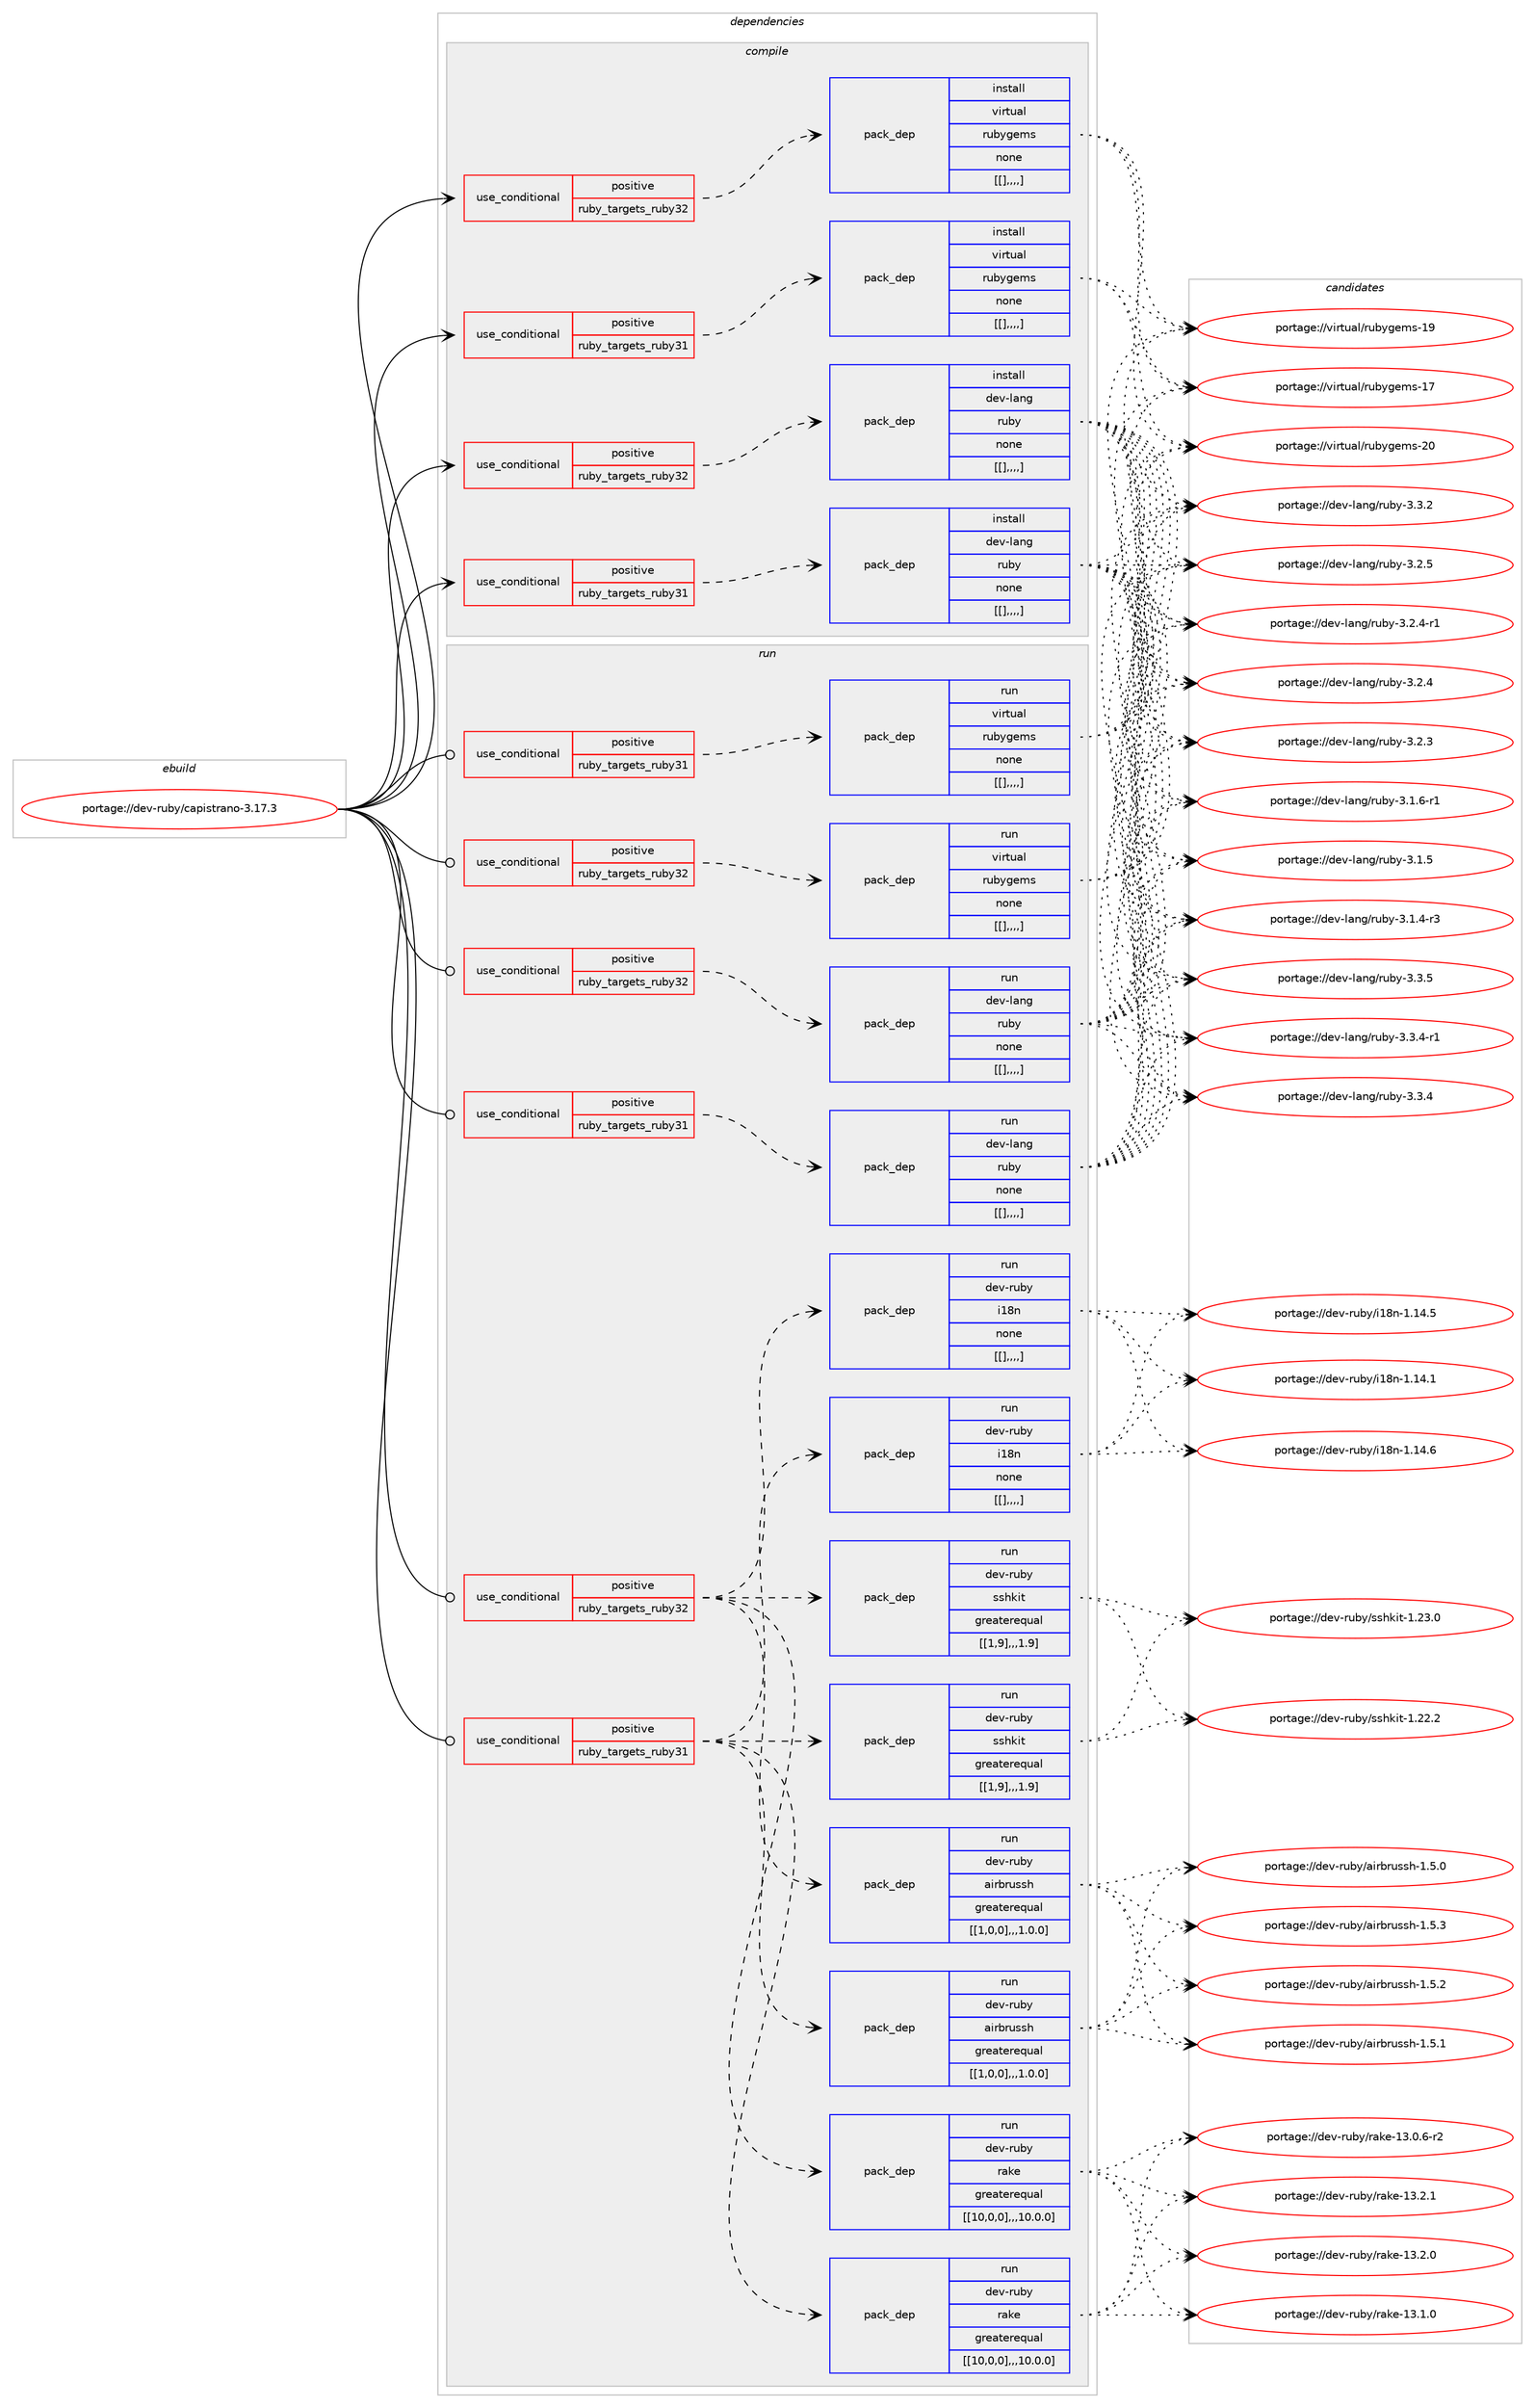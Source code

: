 digraph prolog {

# *************
# Graph options
# *************

newrank=true;
concentrate=true;
compound=true;
graph [rankdir=LR,fontname=Helvetica,fontsize=10,ranksep=1.5];#, ranksep=2.5, nodesep=0.2];
edge  [arrowhead=vee];
node  [fontname=Helvetica,fontsize=10];

# **********
# The ebuild
# **********

subgraph cluster_leftcol {
color=gray;
label=<<i>ebuild</i>>;
id [label="portage://dev-ruby/capistrano-3.17.3", color=red, width=4, href="../dev-ruby/capistrano-3.17.3.svg"];
}

# ****************
# The dependencies
# ****************

subgraph cluster_midcol {
color=gray;
label=<<i>dependencies</i>>;
subgraph cluster_compile {
fillcolor="#eeeeee";
style=filled;
label=<<i>compile</i>>;
subgraph cond47292 {
dependency182400 [label=<<TABLE BORDER="0" CELLBORDER="1" CELLSPACING="0" CELLPADDING="4"><TR><TD ROWSPAN="3" CELLPADDING="10">use_conditional</TD></TR><TR><TD>positive</TD></TR><TR><TD>ruby_targets_ruby31</TD></TR></TABLE>>, shape=none, color=red];
subgraph pack133827 {
dependency182401 [label=<<TABLE BORDER="0" CELLBORDER="1" CELLSPACING="0" CELLPADDING="4" WIDTH="220"><TR><TD ROWSPAN="6" CELLPADDING="30">pack_dep</TD></TR><TR><TD WIDTH="110">install</TD></TR><TR><TD>dev-lang</TD></TR><TR><TD>ruby</TD></TR><TR><TD>none</TD></TR><TR><TD>[[],,,,]</TD></TR></TABLE>>, shape=none, color=blue];
}
dependency182400:e -> dependency182401:w [weight=20,style="dashed",arrowhead="vee"];
}
id:e -> dependency182400:w [weight=20,style="solid",arrowhead="vee"];
subgraph cond47293 {
dependency182402 [label=<<TABLE BORDER="0" CELLBORDER="1" CELLSPACING="0" CELLPADDING="4"><TR><TD ROWSPAN="3" CELLPADDING="10">use_conditional</TD></TR><TR><TD>positive</TD></TR><TR><TD>ruby_targets_ruby31</TD></TR></TABLE>>, shape=none, color=red];
subgraph pack133828 {
dependency182403 [label=<<TABLE BORDER="0" CELLBORDER="1" CELLSPACING="0" CELLPADDING="4" WIDTH="220"><TR><TD ROWSPAN="6" CELLPADDING="30">pack_dep</TD></TR><TR><TD WIDTH="110">install</TD></TR><TR><TD>virtual</TD></TR><TR><TD>rubygems</TD></TR><TR><TD>none</TD></TR><TR><TD>[[],,,,]</TD></TR></TABLE>>, shape=none, color=blue];
}
dependency182402:e -> dependency182403:w [weight=20,style="dashed",arrowhead="vee"];
}
id:e -> dependency182402:w [weight=20,style="solid",arrowhead="vee"];
subgraph cond47294 {
dependency182404 [label=<<TABLE BORDER="0" CELLBORDER="1" CELLSPACING="0" CELLPADDING="4"><TR><TD ROWSPAN="3" CELLPADDING="10">use_conditional</TD></TR><TR><TD>positive</TD></TR><TR><TD>ruby_targets_ruby32</TD></TR></TABLE>>, shape=none, color=red];
subgraph pack133829 {
dependency182405 [label=<<TABLE BORDER="0" CELLBORDER="1" CELLSPACING="0" CELLPADDING="4" WIDTH="220"><TR><TD ROWSPAN="6" CELLPADDING="30">pack_dep</TD></TR><TR><TD WIDTH="110">install</TD></TR><TR><TD>dev-lang</TD></TR><TR><TD>ruby</TD></TR><TR><TD>none</TD></TR><TR><TD>[[],,,,]</TD></TR></TABLE>>, shape=none, color=blue];
}
dependency182404:e -> dependency182405:w [weight=20,style="dashed",arrowhead="vee"];
}
id:e -> dependency182404:w [weight=20,style="solid",arrowhead="vee"];
subgraph cond47295 {
dependency182406 [label=<<TABLE BORDER="0" CELLBORDER="1" CELLSPACING="0" CELLPADDING="4"><TR><TD ROWSPAN="3" CELLPADDING="10">use_conditional</TD></TR><TR><TD>positive</TD></TR><TR><TD>ruby_targets_ruby32</TD></TR></TABLE>>, shape=none, color=red];
subgraph pack133830 {
dependency182407 [label=<<TABLE BORDER="0" CELLBORDER="1" CELLSPACING="0" CELLPADDING="4" WIDTH="220"><TR><TD ROWSPAN="6" CELLPADDING="30">pack_dep</TD></TR><TR><TD WIDTH="110">install</TD></TR><TR><TD>virtual</TD></TR><TR><TD>rubygems</TD></TR><TR><TD>none</TD></TR><TR><TD>[[],,,,]</TD></TR></TABLE>>, shape=none, color=blue];
}
dependency182406:e -> dependency182407:w [weight=20,style="dashed",arrowhead="vee"];
}
id:e -> dependency182406:w [weight=20,style="solid",arrowhead="vee"];
}
subgraph cluster_compileandrun {
fillcolor="#eeeeee";
style=filled;
label=<<i>compile and run</i>>;
}
subgraph cluster_run {
fillcolor="#eeeeee";
style=filled;
label=<<i>run</i>>;
subgraph cond47296 {
dependency182408 [label=<<TABLE BORDER="0" CELLBORDER="1" CELLSPACING="0" CELLPADDING="4"><TR><TD ROWSPAN="3" CELLPADDING="10">use_conditional</TD></TR><TR><TD>positive</TD></TR><TR><TD>ruby_targets_ruby31</TD></TR></TABLE>>, shape=none, color=red];
subgraph pack133831 {
dependency182409 [label=<<TABLE BORDER="0" CELLBORDER="1" CELLSPACING="0" CELLPADDING="4" WIDTH="220"><TR><TD ROWSPAN="6" CELLPADDING="30">pack_dep</TD></TR><TR><TD WIDTH="110">run</TD></TR><TR><TD>dev-lang</TD></TR><TR><TD>ruby</TD></TR><TR><TD>none</TD></TR><TR><TD>[[],,,,]</TD></TR></TABLE>>, shape=none, color=blue];
}
dependency182408:e -> dependency182409:w [weight=20,style="dashed",arrowhead="vee"];
}
id:e -> dependency182408:w [weight=20,style="solid",arrowhead="odot"];
subgraph cond47297 {
dependency182410 [label=<<TABLE BORDER="0" CELLBORDER="1" CELLSPACING="0" CELLPADDING="4"><TR><TD ROWSPAN="3" CELLPADDING="10">use_conditional</TD></TR><TR><TD>positive</TD></TR><TR><TD>ruby_targets_ruby31</TD></TR></TABLE>>, shape=none, color=red];
subgraph pack133832 {
dependency182411 [label=<<TABLE BORDER="0" CELLBORDER="1" CELLSPACING="0" CELLPADDING="4" WIDTH="220"><TR><TD ROWSPAN="6" CELLPADDING="30">pack_dep</TD></TR><TR><TD WIDTH="110">run</TD></TR><TR><TD>dev-ruby</TD></TR><TR><TD>airbrussh</TD></TR><TR><TD>greaterequal</TD></TR><TR><TD>[[1,0,0],,,1.0.0]</TD></TR></TABLE>>, shape=none, color=blue];
}
dependency182410:e -> dependency182411:w [weight=20,style="dashed",arrowhead="vee"];
subgraph pack133833 {
dependency182412 [label=<<TABLE BORDER="0" CELLBORDER="1" CELLSPACING="0" CELLPADDING="4" WIDTH="220"><TR><TD ROWSPAN="6" CELLPADDING="30">pack_dep</TD></TR><TR><TD WIDTH="110">run</TD></TR><TR><TD>dev-ruby</TD></TR><TR><TD>sshkit</TD></TR><TR><TD>greaterequal</TD></TR><TR><TD>[[1,9],,,1.9]</TD></TR></TABLE>>, shape=none, color=blue];
}
dependency182410:e -> dependency182412:w [weight=20,style="dashed",arrowhead="vee"];
subgraph pack133834 {
dependency182413 [label=<<TABLE BORDER="0" CELLBORDER="1" CELLSPACING="0" CELLPADDING="4" WIDTH="220"><TR><TD ROWSPAN="6" CELLPADDING="30">pack_dep</TD></TR><TR><TD WIDTH="110">run</TD></TR><TR><TD>dev-ruby</TD></TR><TR><TD>rake</TD></TR><TR><TD>greaterequal</TD></TR><TR><TD>[[10,0,0],,,10.0.0]</TD></TR></TABLE>>, shape=none, color=blue];
}
dependency182410:e -> dependency182413:w [weight=20,style="dashed",arrowhead="vee"];
subgraph pack133835 {
dependency182414 [label=<<TABLE BORDER="0" CELLBORDER="1" CELLSPACING="0" CELLPADDING="4" WIDTH="220"><TR><TD ROWSPAN="6" CELLPADDING="30">pack_dep</TD></TR><TR><TD WIDTH="110">run</TD></TR><TR><TD>dev-ruby</TD></TR><TR><TD>i18n</TD></TR><TR><TD>none</TD></TR><TR><TD>[[],,,,]</TD></TR></TABLE>>, shape=none, color=blue];
}
dependency182410:e -> dependency182414:w [weight=20,style="dashed",arrowhead="vee"];
}
id:e -> dependency182410:w [weight=20,style="solid",arrowhead="odot"];
subgraph cond47298 {
dependency182415 [label=<<TABLE BORDER="0" CELLBORDER="1" CELLSPACING="0" CELLPADDING="4"><TR><TD ROWSPAN="3" CELLPADDING="10">use_conditional</TD></TR><TR><TD>positive</TD></TR><TR><TD>ruby_targets_ruby31</TD></TR></TABLE>>, shape=none, color=red];
subgraph pack133836 {
dependency182416 [label=<<TABLE BORDER="0" CELLBORDER="1" CELLSPACING="0" CELLPADDING="4" WIDTH="220"><TR><TD ROWSPAN="6" CELLPADDING="30">pack_dep</TD></TR><TR><TD WIDTH="110">run</TD></TR><TR><TD>virtual</TD></TR><TR><TD>rubygems</TD></TR><TR><TD>none</TD></TR><TR><TD>[[],,,,]</TD></TR></TABLE>>, shape=none, color=blue];
}
dependency182415:e -> dependency182416:w [weight=20,style="dashed",arrowhead="vee"];
}
id:e -> dependency182415:w [weight=20,style="solid",arrowhead="odot"];
subgraph cond47299 {
dependency182417 [label=<<TABLE BORDER="0" CELLBORDER="1" CELLSPACING="0" CELLPADDING="4"><TR><TD ROWSPAN="3" CELLPADDING="10">use_conditional</TD></TR><TR><TD>positive</TD></TR><TR><TD>ruby_targets_ruby32</TD></TR></TABLE>>, shape=none, color=red];
subgraph pack133837 {
dependency182418 [label=<<TABLE BORDER="0" CELLBORDER="1" CELLSPACING="0" CELLPADDING="4" WIDTH="220"><TR><TD ROWSPAN="6" CELLPADDING="30">pack_dep</TD></TR><TR><TD WIDTH="110">run</TD></TR><TR><TD>dev-lang</TD></TR><TR><TD>ruby</TD></TR><TR><TD>none</TD></TR><TR><TD>[[],,,,]</TD></TR></TABLE>>, shape=none, color=blue];
}
dependency182417:e -> dependency182418:w [weight=20,style="dashed",arrowhead="vee"];
}
id:e -> dependency182417:w [weight=20,style="solid",arrowhead="odot"];
subgraph cond47300 {
dependency182419 [label=<<TABLE BORDER="0" CELLBORDER="1" CELLSPACING="0" CELLPADDING="4"><TR><TD ROWSPAN="3" CELLPADDING="10">use_conditional</TD></TR><TR><TD>positive</TD></TR><TR><TD>ruby_targets_ruby32</TD></TR></TABLE>>, shape=none, color=red];
subgraph pack133838 {
dependency182420 [label=<<TABLE BORDER="0" CELLBORDER="1" CELLSPACING="0" CELLPADDING="4" WIDTH="220"><TR><TD ROWSPAN="6" CELLPADDING="30">pack_dep</TD></TR><TR><TD WIDTH="110">run</TD></TR><TR><TD>dev-ruby</TD></TR><TR><TD>airbrussh</TD></TR><TR><TD>greaterequal</TD></TR><TR><TD>[[1,0,0],,,1.0.0]</TD></TR></TABLE>>, shape=none, color=blue];
}
dependency182419:e -> dependency182420:w [weight=20,style="dashed",arrowhead="vee"];
subgraph pack133839 {
dependency182421 [label=<<TABLE BORDER="0" CELLBORDER="1" CELLSPACING="0" CELLPADDING="4" WIDTH="220"><TR><TD ROWSPAN="6" CELLPADDING="30">pack_dep</TD></TR><TR><TD WIDTH="110">run</TD></TR><TR><TD>dev-ruby</TD></TR><TR><TD>sshkit</TD></TR><TR><TD>greaterequal</TD></TR><TR><TD>[[1,9],,,1.9]</TD></TR></TABLE>>, shape=none, color=blue];
}
dependency182419:e -> dependency182421:w [weight=20,style="dashed",arrowhead="vee"];
subgraph pack133840 {
dependency182422 [label=<<TABLE BORDER="0" CELLBORDER="1" CELLSPACING="0" CELLPADDING="4" WIDTH="220"><TR><TD ROWSPAN="6" CELLPADDING="30">pack_dep</TD></TR><TR><TD WIDTH="110">run</TD></TR><TR><TD>dev-ruby</TD></TR><TR><TD>rake</TD></TR><TR><TD>greaterequal</TD></TR><TR><TD>[[10,0,0],,,10.0.0]</TD></TR></TABLE>>, shape=none, color=blue];
}
dependency182419:e -> dependency182422:w [weight=20,style="dashed",arrowhead="vee"];
subgraph pack133841 {
dependency182423 [label=<<TABLE BORDER="0" CELLBORDER="1" CELLSPACING="0" CELLPADDING="4" WIDTH="220"><TR><TD ROWSPAN="6" CELLPADDING="30">pack_dep</TD></TR><TR><TD WIDTH="110">run</TD></TR><TR><TD>dev-ruby</TD></TR><TR><TD>i18n</TD></TR><TR><TD>none</TD></TR><TR><TD>[[],,,,]</TD></TR></TABLE>>, shape=none, color=blue];
}
dependency182419:e -> dependency182423:w [weight=20,style="dashed",arrowhead="vee"];
}
id:e -> dependency182419:w [weight=20,style="solid",arrowhead="odot"];
subgraph cond47301 {
dependency182424 [label=<<TABLE BORDER="0" CELLBORDER="1" CELLSPACING="0" CELLPADDING="4"><TR><TD ROWSPAN="3" CELLPADDING="10">use_conditional</TD></TR><TR><TD>positive</TD></TR><TR><TD>ruby_targets_ruby32</TD></TR></TABLE>>, shape=none, color=red];
subgraph pack133842 {
dependency182425 [label=<<TABLE BORDER="0" CELLBORDER="1" CELLSPACING="0" CELLPADDING="4" WIDTH="220"><TR><TD ROWSPAN="6" CELLPADDING="30">pack_dep</TD></TR><TR><TD WIDTH="110">run</TD></TR><TR><TD>virtual</TD></TR><TR><TD>rubygems</TD></TR><TR><TD>none</TD></TR><TR><TD>[[],,,,]</TD></TR></TABLE>>, shape=none, color=blue];
}
dependency182424:e -> dependency182425:w [weight=20,style="dashed",arrowhead="vee"];
}
id:e -> dependency182424:w [weight=20,style="solid",arrowhead="odot"];
}
}

# **************
# The candidates
# **************

subgraph cluster_choices {
rank=same;
color=gray;
label=<<i>candidates</i>>;

subgraph choice133827 {
color=black;
nodesep=1;
choice10010111845108971101034711411798121455146514653 [label="portage://dev-lang/ruby-3.3.5", color=red, width=4,href="../dev-lang/ruby-3.3.5.svg"];
choice100101118451089711010347114117981214551465146524511449 [label="portage://dev-lang/ruby-3.3.4-r1", color=red, width=4,href="../dev-lang/ruby-3.3.4-r1.svg"];
choice10010111845108971101034711411798121455146514652 [label="portage://dev-lang/ruby-3.3.4", color=red, width=4,href="../dev-lang/ruby-3.3.4.svg"];
choice10010111845108971101034711411798121455146514650 [label="portage://dev-lang/ruby-3.3.2", color=red, width=4,href="../dev-lang/ruby-3.3.2.svg"];
choice10010111845108971101034711411798121455146504653 [label="portage://dev-lang/ruby-3.2.5", color=red, width=4,href="../dev-lang/ruby-3.2.5.svg"];
choice100101118451089711010347114117981214551465046524511449 [label="portage://dev-lang/ruby-3.2.4-r1", color=red, width=4,href="../dev-lang/ruby-3.2.4-r1.svg"];
choice10010111845108971101034711411798121455146504652 [label="portage://dev-lang/ruby-3.2.4", color=red, width=4,href="../dev-lang/ruby-3.2.4.svg"];
choice10010111845108971101034711411798121455146504651 [label="portage://dev-lang/ruby-3.2.3", color=red, width=4,href="../dev-lang/ruby-3.2.3.svg"];
choice100101118451089711010347114117981214551464946544511449 [label="portage://dev-lang/ruby-3.1.6-r1", color=red, width=4,href="../dev-lang/ruby-3.1.6-r1.svg"];
choice10010111845108971101034711411798121455146494653 [label="portage://dev-lang/ruby-3.1.5", color=red, width=4,href="../dev-lang/ruby-3.1.5.svg"];
choice100101118451089711010347114117981214551464946524511451 [label="portage://dev-lang/ruby-3.1.4-r3", color=red, width=4,href="../dev-lang/ruby-3.1.4-r3.svg"];
dependency182401:e -> choice10010111845108971101034711411798121455146514653:w [style=dotted,weight="100"];
dependency182401:e -> choice100101118451089711010347114117981214551465146524511449:w [style=dotted,weight="100"];
dependency182401:e -> choice10010111845108971101034711411798121455146514652:w [style=dotted,weight="100"];
dependency182401:e -> choice10010111845108971101034711411798121455146514650:w [style=dotted,weight="100"];
dependency182401:e -> choice10010111845108971101034711411798121455146504653:w [style=dotted,weight="100"];
dependency182401:e -> choice100101118451089711010347114117981214551465046524511449:w [style=dotted,weight="100"];
dependency182401:e -> choice10010111845108971101034711411798121455146504652:w [style=dotted,weight="100"];
dependency182401:e -> choice10010111845108971101034711411798121455146504651:w [style=dotted,weight="100"];
dependency182401:e -> choice100101118451089711010347114117981214551464946544511449:w [style=dotted,weight="100"];
dependency182401:e -> choice10010111845108971101034711411798121455146494653:w [style=dotted,weight="100"];
dependency182401:e -> choice100101118451089711010347114117981214551464946524511451:w [style=dotted,weight="100"];
}
subgraph choice133828 {
color=black;
nodesep=1;
choice118105114116117971084711411798121103101109115455048 [label="portage://virtual/rubygems-20", color=red, width=4,href="../virtual/rubygems-20.svg"];
choice118105114116117971084711411798121103101109115454957 [label="portage://virtual/rubygems-19", color=red, width=4,href="../virtual/rubygems-19.svg"];
choice118105114116117971084711411798121103101109115454955 [label="portage://virtual/rubygems-17", color=red, width=4,href="../virtual/rubygems-17.svg"];
dependency182403:e -> choice118105114116117971084711411798121103101109115455048:w [style=dotted,weight="100"];
dependency182403:e -> choice118105114116117971084711411798121103101109115454957:w [style=dotted,weight="100"];
dependency182403:e -> choice118105114116117971084711411798121103101109115454955:w [style=dotted,weight="100"];
}
subgraph choice133829 {
color=black;
nodesep=1;
choice10010111845108971101034711411798121455146514653 [label="portage://dev-lang/ruby-3.3.5", color=red, width=4,href="../dev-lang/ruby-3.3.5.svg"];
choice100101118451089711010347114117981214551465146524511449 [label="portage://dev-lang/ruby-3.3.4-r1", color=red, width=4,href="../dev-lang/ruby-3.3.4-r1.svg"];
choice10010111845108971101034711411798121455146514652 [label="portage://dev-lang/ruby-3.3.4", color=red, width=4,href="../dev-lang/ruby-3.3.4.svg"];
choice10010111845108971101034711411798121455146514650 [label="portage://dev-lang/ruby-3.3.2", color=red, width=4,href="../dev-lang/ruby-3.3.2.svg"];
choice10010111845108971101034711411798121455146504653 [label="portage://dev-lang/ruby-3.2.5", color=red, width=4,href="../dev-lang/ruby-3.2.5.svg"];
choice100101118451089711010347114117981214551465046524511449 [label="portage://dev-lang/ruby-3.2.4-r1", color=red, width=4,href="../dev-lang/ruby-3.2.4-r1.svg"];
choice10010111845108971101034711411798121455146504652 [label="portage://dev-lang/ruby-3.2.4", color=red, width=4,href="../dev-lang/ruby-3.2.4.svg"];
choice10010111845108971101034711411798121455146504651 [label="portage://dev-lang/ruby-3.2.3", color=red, width=4,href="../dev-lang/ruby-3.2.3.svg"];
choice100101118451089711010347114117981214551464946544511449 [label="portage://dev-lang/ruby-3.1.6-r1", color=red, width=4,href="../dev-lang/ruby-3.1.6-r1.svg"];
choice10010111845108971101034711411798121455146494653 [label="portage://dev-lang/ruby-3.1.5", color=red, width=4,href="../dev-lang/ruby-3.1.5.svg"];
choice100101118451089711010347114117981214551464946524511451 [label="portage://dev-lang/ruby-3.1.4-r3", color=red, width=4,href="../dev-lang/ruby-3.1.4-r3.svg"];
dependency182405:e -> choice10010111845108971101034711411798121455146514653:w [style=dotted,weight="100"];
dependency182405:e -> choice100101118451089711010347114117981214551465146524511449:w [style=dotted,weight="100"];
dependency182405:e -> choice10010111845108971101034711411798121455146514652:w [style=dotted,weight="100"];
dependency182405:e -> choice10010111845108971101034711411798121455146514650:w [style=dotted,weight="100"];
dependency182405:e -> choice10010111845108971101034711411798121455146504653:w [style=dotted,weight="100"];
dependency182405:e -> choice100101118451089711010347114117981214551465046524511449:w [style=dotted,weight="100"];
dependency182405:e -> choice10010111845108971101034711411798121455146504652:w [style=dotted,weight="100"];
dependency182405:e -> choice10010111845108971101034711411798121455146504651:w [style=dotted,weight="100"];
dependency182405:e -> choice100101118451089711010347114117981214551464946544511449:w [style=dotted,weight="100"];
dependency182405:e -> choice10010111845108971101034711411798121455146494653:w [style=dotted,weight="100"];
dependency182405:e -> choice100101118451089711010347114117981214551464946524511451:w [style=dotted,weight="100"];
}
subgraph choice133830 {
color=black;
nodesep=1;
choice118105114116117971084711411798121103101109115455048 [label="portage://virtual/rubygems-20", color=red, width=4,href="../virtual/rubygems-20.svg"];
choice118105114116117971084711411798121103101109115454957 [label="portage://virtual/rubygems-19", color=red, width=4,href="../virtual/rubygems-19.svg"];
choice118105114116117971084711411798121103101109115454955 [label="portage://virtual/rubygems-17", color=red, width=4,href="../virtual/rubygems-17.svg"];
dependency182407:e -> choice118105114116117971084711411798121103101109115455048:w [style=dotted,weight="100"];
dependency182407:e -> choice118105114116117971084711411798121103101109115454957:w [style=dotted,weight="100"];
dependency182407:e -> choice118105114116117971084711411798121103101109115454955:w [style=dotted,weight="100"];
}
subgraph choice133831 {
color=black;
nodesep=1;
choice10010111845108971101034711411798121455146514653 [label="portage://dev-lang/ruby-3.3.5", color=red, width=4,href="../dev-lang/ruby-3.3.5.svg"];
choice100101118451089711010347114117981214551465146524511449 [label="portage://dev-lang/ruby-3.3.4-r1", color=red, width=4,href="../dev-lang/ruby-3.3.4-r1.svg"];
choice10010111845108971101034711411798121455146514652 [label="portage://dev-lang/ruby-3.3.4", color=red, width=4,href="../dev-lang/ruby-3.3.4.svg"];
choice10010111845108971101034711411798121455146514650 [label="portage://dev-lang/ruby-3.3.2", color=red, width=4,href="../dev-lang/ruby-3.3.2.svg"];
choice10010111845108971101034711411798121455146504653 [label="portage://dev-lang/ruby-3.2.5", color=red, width=4,href="../dev-lang/ruby-3.2.5.svg"];
choice100101118451089711010347114117981214551465046524511449 [label="portage://dev-lang/ruby-3.2.4-r1", color=red, width=4,href="../dev-lang/ruby-3.2.4-r1.svg"];
choice10010111845108971101034711411798121455146504652 [label="portage://dev-lang/ruby-3.2.4", color=red, width=4,href="../dev-lang/ruby-3.2.4.svg"];
choice10010111845108971101034711411798121455146504651 [label="portage://dev-lang/ruby-3.2.3", color=red, width=4,href="../dev-lang/ruby-3.2.3.svg"];
choice100101118451089711010347114117981214551464946544511449 [label="portage://dev-lang/ruby-3.1.6-r1", color=red, width=4,href="../dev-lang/ruby-3.1.6-r1.svg"];
choice10010111845108971101034711411798121455146494653 [label="portage://dev-lang/ruby-3.1.5", color=red, width=4,href="../dev-lang/ruby-3.1.5.svg"];
choice100101118451089711010347114117981214551464946524511451 [label="portage://dev-lang/ruby-3.1.4-r3", color=red, width=4,href="../dev-lang/ruby-3.1.4-r3.svg"];
dependency182409:e -> choice10010111845108971101034711411798121455146514653:w [style=dotted,weight="100"];
dependency182409:e -> choice100101118451089711010347114117981214551465146524511449:w [style=dotted,weight="100"];
dependency182409:e -> choice10010111845108971101034711411798121455146514652:w [style=dotted,weight="100"];
dependency182409:e -> choice10010111845108971101034711411798121455146514650:w [style=dotted,weight="100"];
dependency182409:e -> choice10010111845108971101034711411798121455146504653:w [style=dotted,weight="100"];
dependency182409:e -> choice100101118451089711010347114117981214551465046524511449:w [style=dotted,weight="100"];
dependency182409:e -> choice10010111845108971101034711411798121455146504652:w [style=dotted,weight="100"];
dependency182409:e -> choice10010111845108971101034711411798121455146504651:w [style=dotted,weight="100"];
dependency182409:e -> choice100101118451089711010347114117981214551464946544511449:w [style=dotted,weight="100"];
dependency182409:e -> choice10010111845108971101034711411798121455146494653:w [style=dotted,weight="100"];
dependency182409:e -> choice100101118451089711010347114117981214551464946524511451:w [style=dotted,weight="100"];
}
subgraph choice133832 {
color=black;
nodesep=1;
choice1001011184511411798121479710511498114117115115104454946534651 [label="portage://dev-ruby/airbrussh-1.5.3", color=red, width=4,href="../dev-ruby/airbrussh-1.5.3.svg"];
choice1001011184511411798121479710511498114117115115104454946534650 [label="portage://dev-ruby/airbrussh-1.5.2", color=red, width=4,href="../dev-ruby/airbrussh-1.5.2.svg"];
choice1001011184511411798121479710511498114117115115104454946534649 [label="portage://dev-ruby/airbrussh-1.5.1", color=red, width=4,href="../dev-ruby/airbrussh-1.5.1.svg"];
choice1001011184511411798121479710511498114117115115104454946534648 [label="portage://dev-ruby/airbrussh-1.5.0", color=red, width=4,href="../dev-ruby/airbrussh-1.5.0.svg"];
dependency182411:e -> choice1001011184511411798121479710511498114117115115104454946534651:w [style=dotted,weight="100"];
dependency182411:e -> choice1001011184511411798121479710511498114117115115104454946534650:w [style=dotted,weight="100"];
dependency182411:e -> choice1001011184511411798121479710511498114117115115104454946534649:w [style=dotted,weight="100"];
dependency182411:e -> choice1001011184511411798121479710511498114117115115104454946534648:w [style=dotted,weight="100"];
}
subgraph choice133833 {
color=black;
nodesep=1;
choice10010111845114117981214711511510410710511645494650514648 [label="portage://dev-ruby/sshkit-1.23.0", color=red, width=4,href="../dev-ruby/sshkit-1.23.0.svg"];
choice10010111845114117981214711511510410710511645494650504650 [label="portage://dev-ruby/sshkit-1.22.2", color=red, width=4,href="../dev-ruby/sshkit-1.22.2.svg"];
dependency182412:e -> choice10010111845114117981214711511510410710511645494650514648:w [style=dotted,weight="100"];
dependency182412:e -> choice10010111845114117981214711511510410710511645494650504650:w [style=dotted,weight="100"];
}
subgraph choice133834 {
color=black;
nodesep=1;
choice1001011184511411798121471149710710145495146504649 [label="portage://dev-ruby/rake-13.2.1", color=red, width=4,href="../dev-ruby/rake-13.2.1.svg"];
choice1001011184511411798121471149710710145495146504648 [label="portage://dev-ruby/rake-13.2.0", color=red, width=4,href="../dev-ruby/rake-13.2.0.svg"];
choice1001011184511411798121471149710710145495146494648 [label="portage://dev-ruby/rake-13.1.0", color=red, width=4,href="../dev-ruby/rake-13.1.0.svg"];
choice10010111845114117981214711497107101454951464846544511450 [label="portage://dev-ruby/rake-13.0.6-r2", color=red, width=4,href="../dev-ruby/rake-13.0.6-r2.svg"];
dependency182413:e -> choice1001011184511411798121471149710710145495146504649:w [style=dotted,weight="100"];
dependency182413:e -> choice1001011184511411798121471149710710145495146504648:w [style=dotted,weight="100"];
dependency182413:e -> choice1001011184511411798121471149710710145495146494648:w [style=dotted,weight="100"];
dependency182413:e -> choice10010111845114117981214711497107101454951464846544511450:w [style=dotted,weight="100"];
}
subgraph choice133835 {
color=black;
nodesep=1;
choice100101118451141179812147105495611045494649524654 [label="portage://dev-ruby/i18n-1.14.6", color=red, width=4,href="../dev-ruby/i18n-1.14.6.svg"];
choice100101118451141179812147105495611045494649524653 [label="portage://dev-ruby/i18n-1.14.5", color=red, width=4,href="../dev-ruby/i18n-1.14.5.svg"];
choice100101118451141179812147105495611045494649524649 [label="portage://dev-ruby/i18n-1.14.1", color=red, width=4,href="../dev-ruby/i18n-1.14.1.svg"];
dependency182414:e -> choice100101118451141179812147105495611045494649524654:w [style=dotted,weight="100"];
dependency182414:e -> choice100101118451141179812147105495611045494649524653:w [style=dotted,weight="100"];
dependency182414:e -> choice100101118451141179812147105495611045494649524649:w [style=dotted,weight="100"];
}
subgraph choice133836 {
color=black;
nodesep=1;
choice118105114116117971084711411798121103101109115455048 [label="portage://virtual/rubygems-20", color=red, width=4,href="../virtual/rubygems-20.svg"];
choice118105114116117971084711411798121103101109115454957 [label="portage://virtual/rubygems-19", color=red, width=4,href="../virtual/rubygems-19.svg"];
choice118105114116117971084711411798121103101109115454955 [label="portage://virtual/rubygems-17", color=red, width=4,href="../virtual/rubygems-17.svg"];
dependency182416:e -> choice118105114116117971084711411798121103101109115455048:w [style=dotted,weight="100"];
dependency182416:e -> choice118105114116117971084711411798121103101109115454957:w [style=dotted,weight="100"];
dependency182416:e -> choice118105114116117971084711411798121103101109115454955:w [style=dotted,weight="100"];
}
subgraph choice133837 {
color=black;
nodesep=1;
choice10010111845108971101034711411798121455146514653 [label="portage://dev-lang/ruby-3.3.5", color=red, width=4,href="../dev-lang/ruby-3.3.5.svg"];
choice100101118451089711010347114117981214551465146524511449 [label="portage://dev-lang/ruby-3.3.4-r1", color=red, width=4,href="../dev-lang/ruby-3.3.4-r1.svg"];
choice10010111845108971101034711411798121455146514652 [label="portage://dev-lang/ruby-3.3.4", color=red, width=4,href="../dev-lang/ruby-3.3.4.svg"];
choice10010111845108971101034711411798121455146514650 [label="portage://dev-lang/ruby-3.3.2", color=red, width=4,href="../dev-lang/ruby-3.3.2.svg"];
choice10010111845108971101034711411798121455146504653 [label="portage://dev-lang/ruby-3.2.5", color=red, width=4,href="../dev-lang/ruby-3.2.5.svg"];
choice100101118451089711010347114117981214551465046524511449 [label="portage://dev-lang/ruby-3.2.4-r1", color=red, width=4,href="../dev-lang/ruby-3.2.4-r1.svg"];
choice10010111845108971101034711411798121455146504652 [label="portage://dev-lang/ruby-3.2.4", color=red, width=4,href="../dev-lang/ruby-3.2.4.svg"];
choice10010111845108971101034711411798121455146504651 [label="portage://dev-lang/ruby-3.2.3", color=red, width=4,href="../dev-lang/ruby-3.2.3.svg"];
choice100101118451089711010347114117981214551464946544511449 [label="portage://dev-lang/ruby-3.1.6-r1", color=red, width=4,href="../dev-lang/ruby-3.1.6-r1.svg"];
choice10010111845108971101034711411798121455146494653 [label="portage://dev-lang/ruby-3.1.5", color=red, width=4,href="../dev-lang/ruby-3.1.5.svg"];
choice100101118451089711010347114117981214551464946524511451 [label="portage://dev-lang/ruby-3.1.4-r3", color=red, width=4,href="../dev-lang/ruby-3.1.4-r3.svg"];
dependency182418:e -> choice10010111845108971101034711411798121455146514653:w [style=dotted,weight="100"];
dependency182418:e -> choice100101118451089711010347114117981214551465146524511449:w [style=dotted,weight="100"];
dependency182418:e -> choice10010111845108971101034711411798121455146514652:w [style=dotted,weight="100"];
dependency182418:e -> choice10010111845108971101034711411798121455146514650:w [style=dotted,weight="100"];
dependency182418:e -> choice10010111845108971101034711411798121455146504653:w [style=dotted,weight="100"];
dependency182418:e -> choice100101118451089711010347114117981214551465046524511449:w [style=dotted,weight="100"];
dependency182418:e -> choice10010111845108971101034711411798121455146504652:w [style=dotted,weight="100"];
dependency182418:e -> choice10010111845108971101034711411798121455146504651:w [style=dotted,weight="100"];
dependency182418:e -> choice100101118451089711010347114117981214551464946544511449:w [style=dotted,weight="100"];
dependency182418:e -> choice10010111845108971101034711411798121455146494653:w [style=dotted,weight="100"];
dependency182418:e -> choice100101118451089711010347114117981214551464946524511451:w [style=dotted,weight="100"];
}
subgraph choice133838 {
color=black;
nodesep=1;
choice1001011184511411798121479710511498114117115115104454946534651 [label="portage://dev-ruby/airbrussh-1.5.3", color=red, width=4,href="../dev-ruby/airbrussh-1.5.3.svg"];
choice1001011184511411798121479710511498114117115115104454946534650 [label="portage://dev-ruby/airbrussh-1.5.2", color=red, width=4,href="../dev-ruby/airbrussh-1.5.2.svg"];
choice1001011184511411798121479710511498114117115115104454946534649 [label="portage://dev-ruby/airbrussh-1.5.1", color=red, width=4,href="../dev-ruby/airbrussh-1.5.1.svg"];
choice1001011184511411798121479710511498114117115115104454946534648 [label="portage://dev-ruby/airbrussh-1.5.0", color=red, width=4,href="../dev-ruby/airbrussh-1.5.0.svg"];
dependency182420:e -> choice1001011184511411798121479710511498114117115115104454946534651:w [style=dotted,weight="100"];
dependency182420:e -> choice1001011184511411798121479710511498114117115115104454946534650:w [style=dotted,weight="100"];
dependency182420:e -> choice1001011184511411798121479710511498114117115115104454946534649:w [style=dotted,weight="100"];
dependency182420:e -> choice1001011184511411798121479710511498114117115115104454946534648:w [style=dotted,weight="100"];
}
subgraph choice133839 {
color=black;
nodesep=1;
choice10010111845114117981214711511510410710511645494650514648 [label="portage://dev-ruby/sshkit-1.23.0", color=red, width=4,href="../dev-ruby/sshkit-1.23.0.svg"];
choice10010111845114117981214711511510410710511645494650504650 [label="portage://dev-ruby/sshkit-1.22.2", color=red, width=4,href="../dev-ruby/sshkit-1.22.2.svg"];
dependency182421:e -> choice10010111845114117981214711511510410710511645494650514648:w [style=dotted,weight="100"];
dependency182421:e -> choice10010111845114117981214711511510410710511645494650504650:w [style=dotted,weight="100"];
}
subgraph choice133840 {
color=black;
nodesep=1;
choice1001011184511411798121471149710710145495146504649 [label="portage://dev-ruby/rake-13.2.1", color=red, width=4,href="../dev-ruby/rake-13.2.1.svg"];
choice1001011184511411798121471149710710145495146504648 [label="portage://dev-ruby/rake-13.2.0", color=red, width=4,href="../dev-ruby/rake-13.2.0.svg"];
choice1001011184511411798121471149710710145495146494648 [label="portage://dev-ruby/rake-13.1.0", color=red, width=4,href="../dev-ruby/rake-13.1.0.svg"];
choice10010111845114117981214711497107101454951464846544511450 [label="portage://dev-ruby/rake-13.0.6-r2", color=red, width=4,href="../dev-ruby/rake-13.0.6-r2.svg"];
dependency182422:e -> choice1001011184511411798121471149710710145495146504649:w [style=dotted,weight="100"];
dependency182422:e -> choice1001011184511411798121471149710710145495146504648:w [style=dotted,weight="100"];
dependency182422:e -> choice1001011184511411798121471149710710145495146494648:w [style=dotted,weight="100"];
dependency182422:e -> choice10010111845114117981214711497107101454951464846544511450:w [style=dotted,weight="100"];
}
subgraph choice133841 {
color=black;
nodesep=1;
choice100101118451141179812147105495611045494649524654 [label="portage://dev-ruby/i18n-1.14.6", color=red, width=4,href="../dev-ruby/i18n-1.14.6.svg"];
choice100101118451141179812147105495611045494649524653 [label="portage://dev-ruby/i18n-1.14.5", color=red, width=4,href="../dev-ruby/i18n-1.14.5.svg"];
choice100101118451141179812147105495611045494649524649 [label="portage://dev-ruby/i18n-1.14.1", color=red, width=4,href="../dev-ruby/i18n-1.14.1.svg"];
dependency182423:e -> choice100101118451141179812147105495611045494649524654:w [style=dotted,weight="100"];
dependency182423:e -> choice100101118451141179812147105495611045494649524653:w [style=dotted,weight="100"];
dependency182423:e -> choice100101118451141179812147105495611045494649524649:w [style=dotted,weight="100"];
}
subgraph choice133842 {
color=black;
nodesep=1;
choice118105114116117971084711411798121103101109115455048 [label="portage://virtual/rubygems-20", color=red, width=4,href="../virtual/rubygems-20.svg"];
choice118105114116117971084711411798121103101109115454957 [label="portage://virtual/rubygems-19", color=red, width=4,href="../virtual/rubygems-19.svg"];
choice118105114116117971084711411798121103101109115454955 [label="portage://virtual/rubygems-17", color=red, width=4,href="../virtual/rubygems-17.svg"];
dependency182425:e -> choice118105114116117971084711411798121103101109115455048:w [style=dotted,weight="100"];
dependency182425:e -> choice118105114116117971084711411798121103101109115454957:w [style=dotted,weight="100"];
dependency182425:e -> choice118105114116117971084711411798121103101109115454955:w [style=dotted,weight="100"];
}
}

}
